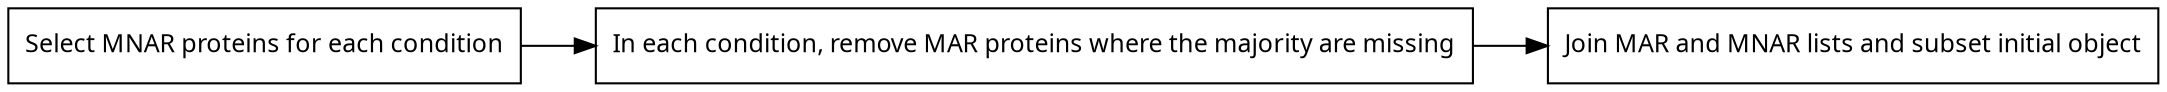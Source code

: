 /*
    This file is part of AD-exosome-characterisation.
    Copyright (C) 2022-2023  Emir Turkes, Stephanie Fowler, UK DRI at UCL, Columbia
    University Medical Center

    This program is free software: you can redistribute it and/or modify
    it under the terms of the GNU General Public License as published by
    the Free Software Foundation, either version 3 of the License, or
    (at your option) any later version.

    This program is distributed in the hope that it will be useful,
    but WITHOUT ANY WARRANTY; without even the implied warranty of
    MERCHANTABILITY or FITNESS FOR A PARTICULAR PURPOSE.  See the
    GNU General Public License for more details.

    You should have received a copy of the GNU General Public License
    along with this program.  If not, see <http://www.gnu.org/licenses/>.

    Emir Turkes can be contacted at emir.turkes@eturkes.com
*/

digraph {
    rankdir=LR;
    node [shape=box, fontname=Verdana, fontsize=12];
    edge [fontname=Verdana, fontsize=12];
    splines=ortho;

    select_MNAR [label="Select MNAR proteins for each condition"];
    rm_MAR [label="In each condition, remove MAR proteins where the majority are missing"];
    join_subset [label="Join MAR and MNAR lists and subset initial object"];

    select_MNAR -> rm_MAR
    rm_MAR -> join_subset;
}
